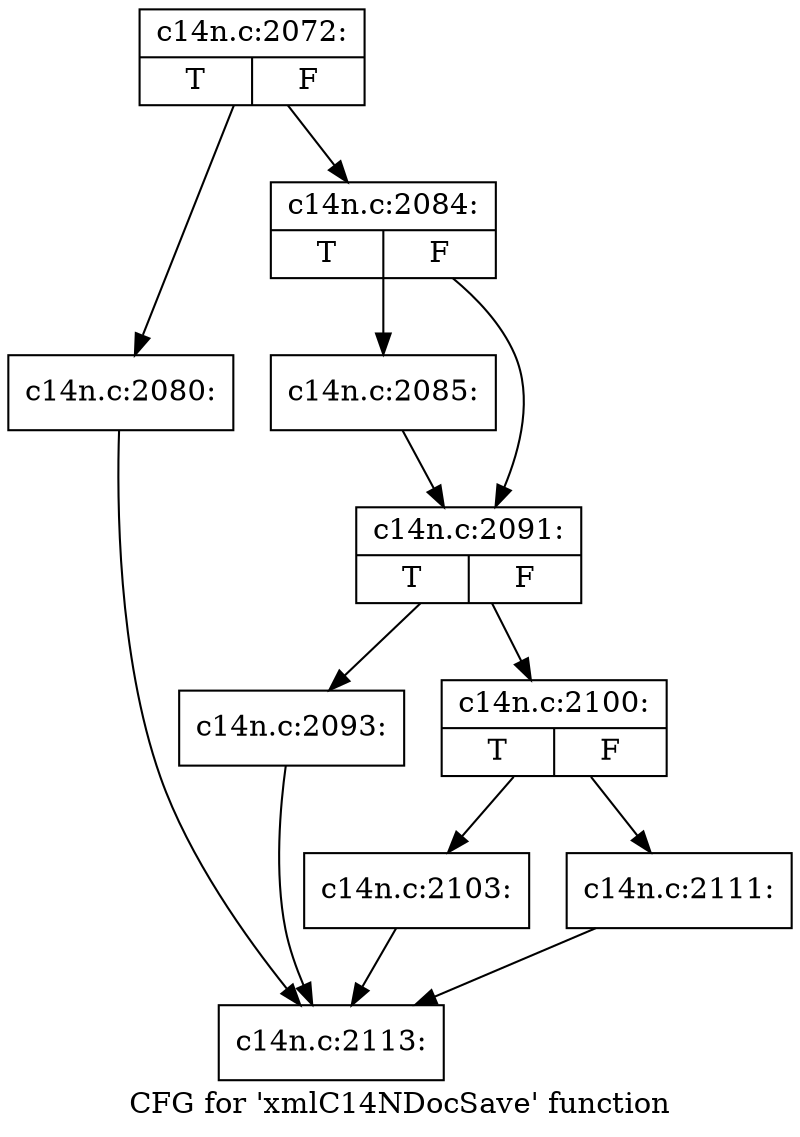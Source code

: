 digraph "CFG for 'xmlC14NDocSave' function" {
	label="CFG for 'xmlC14NDocSave' function";

	Node0x55fe83ba38d0 [shape=record,label="{c14n.c:2072:|{<s0>T|<s1>F}}"];
	Node0x55fe83ba38d0 -> Node0x55fe83ba8770;
	Node0x55fe83ba38d0 -> Node0x55fe83ba87c0;
	Node0x55fe83ba8770 [shape=record,label="{c14n.c:2080:}"];
	Node0x55fe83ba8770 -> Node0x55fe839258c0;
	Node0x55fe83ba87c0 [shape=record,label="{c14n.c:2084:|{<s0>T|<s1>F}}"];
	Node0x55fe83ba87c0 -> Node0x55fe83ba8fb0;
	Node0x55fe83ba87c0 -> Node0x55fe83ba9000;
	Node0x55fe83ba8fb0 [shape=record,label="{c14n.c:2085:}"];
	Node0x55fe83ba8fb0 -> Node0x55fe83ba9000;
	Node0x55fe83ba9000 [shape=record,label="{c14n.c:2091:|{<s0>T|<s1>F}}"];
	Node0x55fe83ba9000 -> Node0x55fe83baa5e0;
	Node0x55fe83ba9000 -> Node0x55fe83baa630;
	Node0x55fe83baa5e0 [shape=record,label="{c14n.c:2093:}"];
	Node0x55fe83baa5e0 -> Node0x55fe839258c0;
	Node0x55fe83baa630 [shape=record,label="{c14n.c:2100:|{<s0>T|<s1>F}}"];
	Node0x55fe83baa630 -> Node0x55fe83bab210;
	Node0x55fe83baa630 -> Node0x55fe83bab260;
	Node0x55fe83bab210 [shape=record,label="{c14n.c:2103:}"];
	Node0x55fe83bab210 -> Node0x55fe839258c0;
	Node0x55fe83bab260 [shape=record,label="{c14n.c:2111:}"];
	Node0x55fe83bab260 -> Node0x55fe839258c0;
	Node0x55fe839258c0 [shape=record,label="{c14n.c:2113:}"];
}
